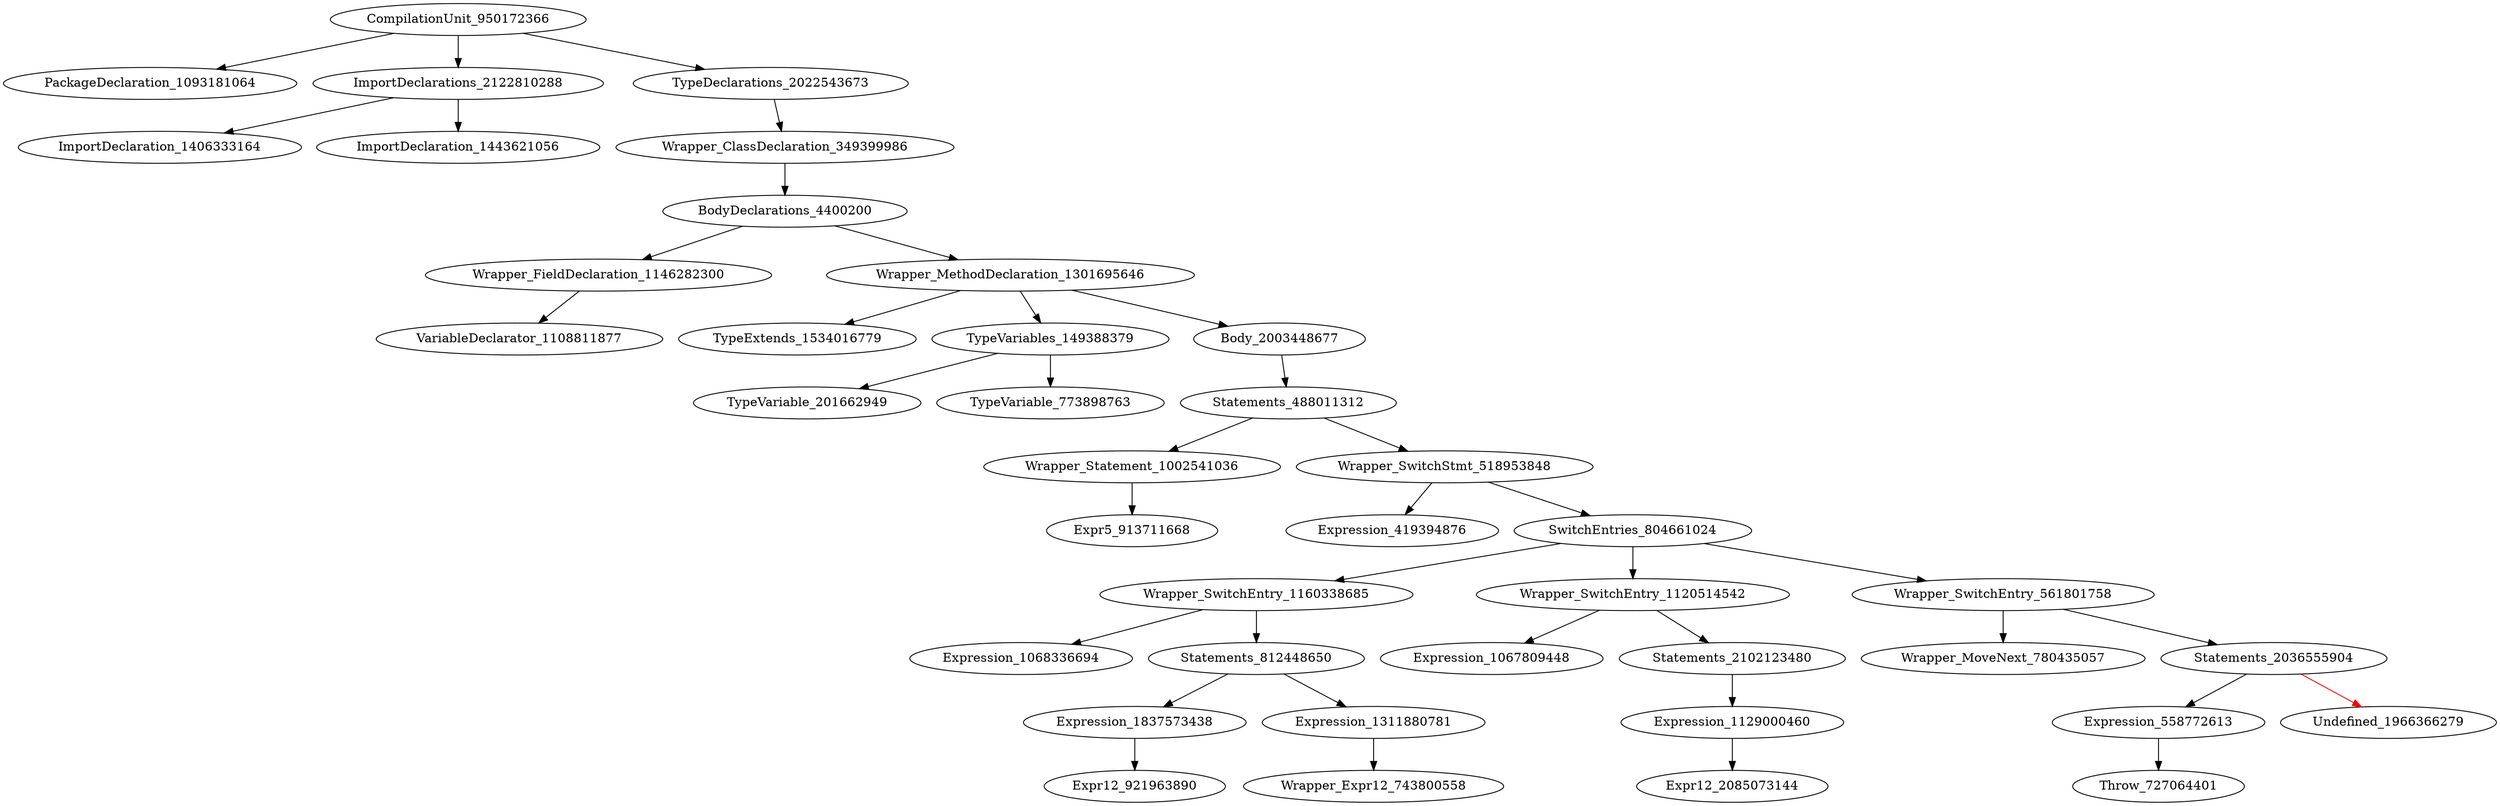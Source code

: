 digraph {
CompilationUnit_950172366 -> PackageDeclaration_1093181064
CompilationUnit_950172366 -> ImportDeclarations_2122810288
CompilationUnit_950172366 -> TypeDeclarations_2022543673
ImportDeclarations_2122810288 -> ImportDeclaration_1406333164
ImportDeclarations_2122810288 -> ImportDeclaration_1443621056
TypeDeclarations_2022543673 -> Wrapper_ClassDeclaration_349399986
Wrapper_ClassDeclaration_349399986 -> BodyDeclarations_4400200
BodyDeclarations_4400200 -> Wrapper_FieldDeclaration_1146282300
BodyDeclarations_4400200 -> Wrapper_MethodDeclaration_1301695646
Wrapper_FieldDeclaration_1146282300 -> VariableDeclarator_1108811877
Wrapper_MethodDeclaration_1301695646 -> TypeExtends_1534016779
Wrapper_MethodDeclaration_1301695646 -> TypeVariables_149388379
Wrapper_MethodDeclaration_1301695646 -> Body_2003448677
TypeVariables_149388379 -> TypeVariable_201662949
TypeVariables_149388379 -> TypeVariable_773898763
Body_2003448677 -> Statements_488011312
Statements_488011312 -> Wrapper_Statement_1002541036
Statements_488011312 -> Wrapper_SwitchStmt_518953848
Wrapper_Statement_1002541036 -> Expr5_913711668
Wrapper_SwitchStmt_518953848 -> Expression_419394876
Wrapper_SwitchStmt_518953848 -> SwitchEntries_804661024
SwitchEntries_804661024 -> Wrapper_SwitchEntry_1160338685
SwitchEntries_804661024 -> Wrapper_SwitchEntry_1120514542
SwitchEntries_804661024 -> Wrapper_SwitchEntry_561801758
Wrapper_SwitchEntry_1160338685 -> Expression_1068336694
Wrapper_SwitchEntry_1160338685 -> Statements_812448650
Wrapper_SwitchEntry_1120514542 -> Expression_1067809448
Wrapper_SwitchEntry_1120514542 -> Statements_2102123480
Wrapper_SwitchEntry_561801758 -> Wrapper_MoveNext_780435057
Wrapper_SwitchEntry_561801758 -> Statements_2036555904
Statements_812448650 -> Expression_1837573438
Statements_812448650 -> Expression_1311880781
Statements_2102123480 -> Expression_1129000460
Statements_2036555904 -> Expression_558772613
Statements_2036555904 -> Undefined_1966366279 [color = red] 
Expression_1837573438 -> Expr12_921963890
Expression_1311880781 -> Wrapper_Expr12_743800558
Expression_1129000460 -> Expr12_2085073144
Expression_558772613 -> Throw_727064401
}